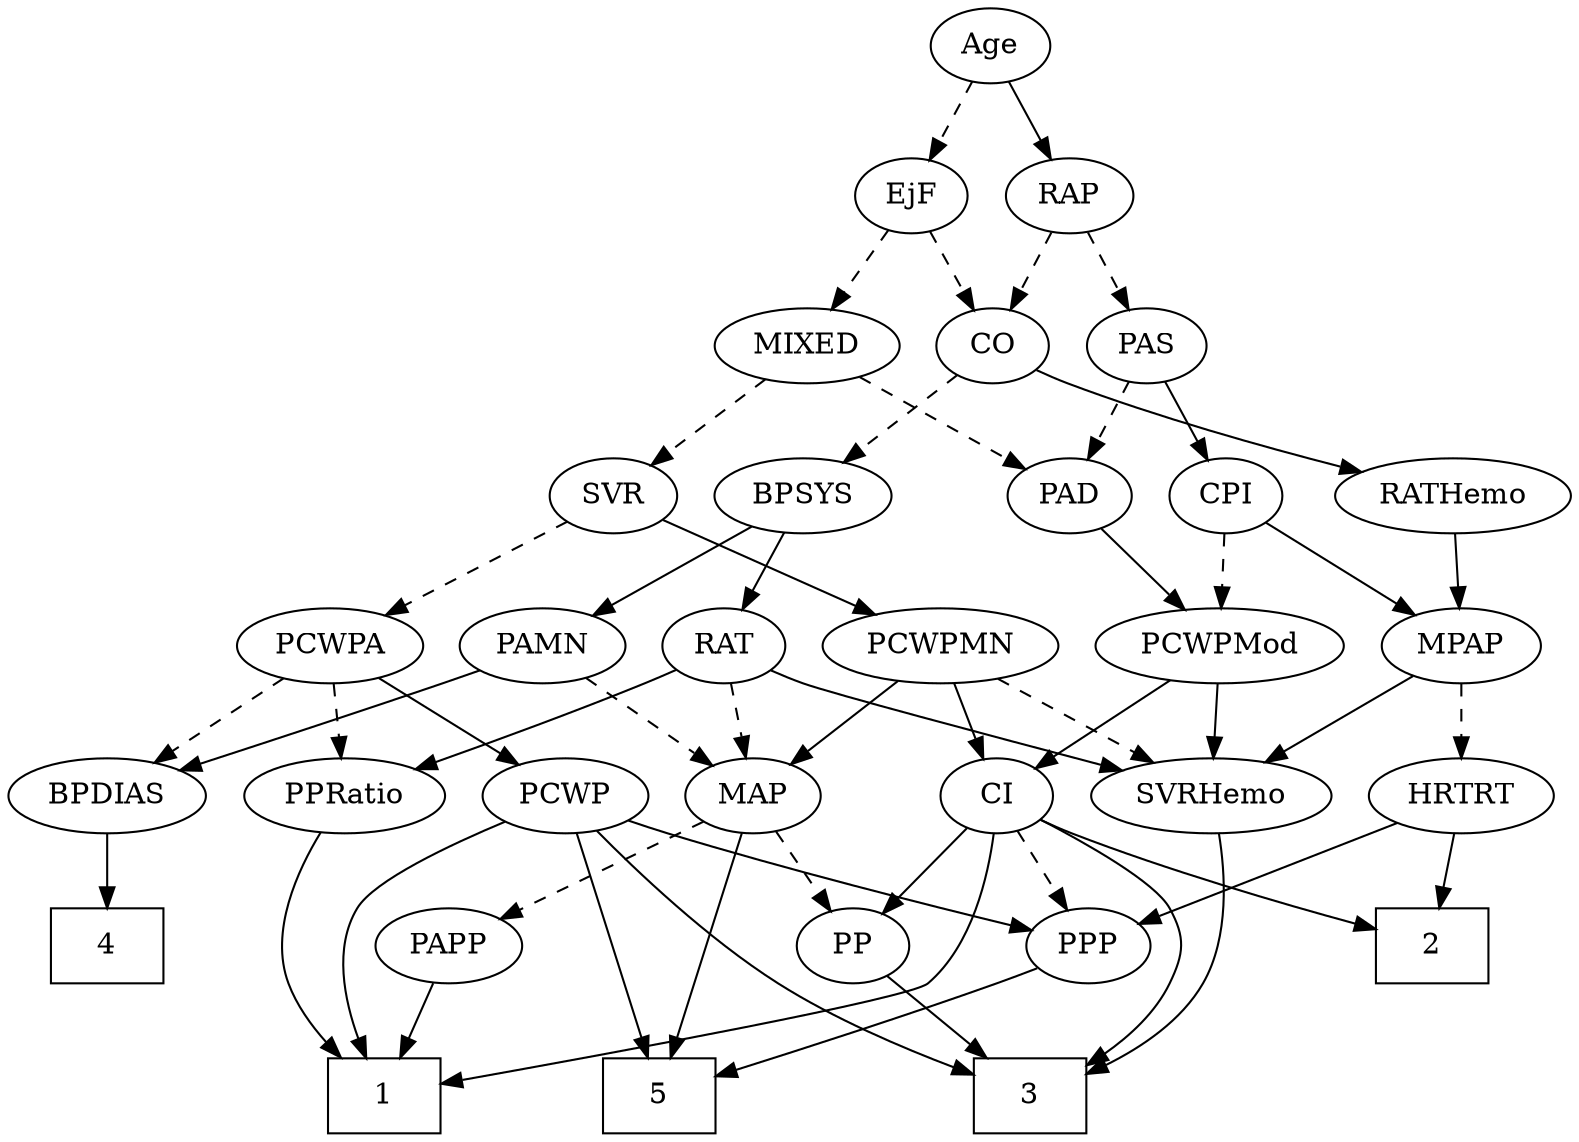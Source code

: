 strict digraph {
	graph [bb="0,0,685.64,540"];
	node [label="\N"];
	1	[height=0.5,
		pos="162.25,18",
		shape=box,
		width=0.75];
	2	[height=0.5,
		pos="641.25,90",
		shape=box,
		width=0.75];
	3	[height=0.5,
		pos="465.25,18",
		shape=box,
		width=0.75];
	4	[height=0.5,
		pos="39.246,90",
		shape=box,
		width=0.75];
	5	[height=0.5,
		pos="290.25,18",
		shape=box,
		width=0.75];
	Age	[height=0.5,
		pos="427.25,522",
		width=0.75];
	EjF	[height=0.5,
		pos="391.25,450",
		width=0.75];
	Age -> EjF	[pos="e,399.55,467.15 418.9,504.76 414.53,496.28 409.1,485.71 404.2,476.2",
		style=dashed];
	RAP	[height=0.5,
		pos="464.25,450",
		width=0.77632];
	Age -> RAP	[pos="e,455.71,467.15 435.83,504.76 440.31,496.28 445.9,485.71 450.93,476.2",
		style=solid];
	MIXED	[height=0.5,
		pos="343.25,378",
		width=1.1193];
	EjF -> MIXED	[pos="e,354.43,395.31 380.35,433.12 374.42,424.47 366.96,413.58 360.27,403.83",
		style=dashed];
	CO	[height=0.5,
		pos="428.25,378",
		width=0.75];
	EjF -> CO	[pos="e,419.71,395.15 399.83,432.76 404.31,424.28 409.9,413.71 414.93,404.2",
		style=dashed];
	RAP -> CO	[pos="e,436.55,395.15 455.9,432.76 451.53,424.28 446.1,413.71 441.2,404.2",
		style=dashed];
	PAS	[height=0.5,
		pos="500.25,378",
		width=0.75];
	RAP -> PAS	[pos="e,491.94,395.15 472.6,432.76 476.96,424.28 482.39,413.71 487.29,404.2",
		style=dashed];
	PAD	[height=0.5,
		pos="463.25,306",
		width=0.79437];
	MIXED -> PAD	[pos="e,443.07,318.77 366.67,363.34 386.04,352.04 413.63,335.94 434.37,323.85",
		style=dashed];
	SVR	[height=0.5,
		pos="263.25,306",
		width=0.77632];
	MIXED -> SVR	[pos="e,279.32,321.07 325.49,361.46 314.16,351.55 299.34,338.59 287.01,327.79",
		style=dashed];
	MPAP	[height=0.5,
		pos="639.25,234",
		width=0.97491];
	SVRHemo	[height=0.5,
		pos="533.25,162",
		width=1.3902];
	MPAP -> SVRHemo	[pos="e,556.09,178.08 618.56,219.34 603.27,209.24 582.18,195.31 564.79,183.83",
		style=solid];
	HRTRT	[height=0.5,
		pos="641.25,162",
		width=1.1013];
	MPAP -> HRTRT	[pos="e,640.76,180.1 639.74,215.7 639.96,207.98 640.23,198.71 640.47,190.11",
		style=dashed];
	BPSYS	[height=0.5,
		pos="347.25,306",
		width=1.0471];
	PAMN	[height=0.5,
		pos="237.25,234",
		width=1.011];
	BPSYS -> PAMN	[pos="e,258.93,248.8 325.51,291.17 308.94,280.62 285.91,265.97 267.53,254.27",
		style=solid];
	RAT	[height=0.5,
		pos="319.25,234",
		width=0.75827];
	BPSYS -> RAT	[pos="e,325.96,251.79 340.47,288.05 337.24,279.97 333.29,270.12 329.69,261.11",
		style=solid];
	PCWPMod	[height=0.5,
		pos="534.25,234",
		width=1.4443];
	PAD -> PCWPMod	[pos="e,517.82,251.2 477.96,290.5 487.4,281.19 499.86,268.9 510.66,258.25",
		style=solid];
	CO -> BPSYS	[pos="e,364.62,322.01 412.24,363.17 400.87,353.34 385.36,339.93 372.34,328.69",
		style=dashed];
	RATHemo	[height=0.5,
		pos="636.25,306",
		width=1.3721];
	CO -> RATHemo	[pos="e,597.46,317.25 449.35,366.42 454.19,364.17 459.35,361.9 464.25,360 505.08,344.16 552.76,329.78 587.55,320",
		style=solid];
	PAS -> PAD	[pos="e,472.04,323.63 491.66,360.76 487.25,352.4 481.75,342.02 476.78,332.61",
		style=dashed];
	CPI	[height=0.5,
		pos="537.25,306",
		width=0.75];
	PAS -> CPI	[pos="e,528.71,323.15 508.83,360.76 513.31,352.28 518.9,341.71 523.93,332.2",
		style=solid];
	BPDIAS	[height=0.5,
		pos="42.246,162",
		width=1.1735];
	PAMN -> BPDIAS	[pos="e,73.922,173.97 209.2,222.3 203.59,220.19 197.74,218.01 192.25,216 155.66,202.63 113.85,187.9 83.681,177.37",
		style=solid];
	MAP	[height=0.5,
		pos="319.25,162",
		width=0.84854];
	PAMN -> MAP	[pos="e,302.44,177.35 254.64,218.15 266.32,208.18 281.87,194.9 294.8,183.87",
		style=dashed];
	RATHemo -> MPAP	[pos="e,638.51,252.1 636.99,287.7 637.32,279.98 637.72,270.71 638.08,262.11",
		style=solid];
	CPI -> MPAP	[pos="e,619.07,248.85 555.48,292.49 570.85,281.94 593.09,266.68 610.79,254.53",
		style=solid];
	CPI -> PCWPMod	[pos="e,534.98,252.1 536.5,287.7 536.17,279.98 535.78,270.71 535.41,262.11",
		style=dashed];
	RAT -> SVRHemo	[pos="e,495.43,173.93 340.33,222.39 345.17,220.14 350.34,217.88 355.25,216 367.61,211.27 437.33,190.81 485.75,176.74",
		style=solid];
	RAT -> MAP	[pos="e,319.25,180.1 319.25,215.7 319.25,207.98 319.25,198.71 319.25,190.11",
		style=dashed];
	PPRatio	[height=0.5,
		pos="142.25,162",
		width=1.1013];
	RAT -> PPRatio	[pos="e,172.52,173.78 297.44,222.68 292.48,220.41 287.2,218.07 282.25,216 248.79,202 210.21,187.52 182.03,177.23",
		style=solid];
	PCWPA	[height=0.5,
		pos="141.25,234",
		width=1.1555];
	SVR -> PCWPA	[pos="e,165.19,248.74 243.1,293.44 224.3,282.66 195.93,266.38 173.9,253.73",
		style=dashed];
	PCWPMN	[height=0.5,
		pos="414.25,234",
		width=1.3902];
	SVR -> PCWPMN	[pos="e,384.73,248.68 285.2,294.82 308.79,283.89 346.75,266.29 375.41,253.01",
		style=solid];
	PCWPMod -> SVRHemo	[pos="e,533.49,180.1 534,215.7 533.89,207.98 533.76,198.71 533.63,190.11",
		style=solid];
	CI	[height=0.5,
		pos="438.25,162",
		width=0.75];
	PCWPMod -> CI	[pos="e,455.96,175.91 512.94,217.46 498.63,207.03 479.67,193.2 464.43,182.09",
		style=solid];
	PCWPA -> BPDIAS	[pos="e,63.211,177.82 120.25,218.15 106.08,208.13 87.169,194.76 71.519,183.7",
		style=dashed];
	PCWPA -> PPRatio	[pos="e,142,180.1 141.49,215.7 141.6,207.98 141.74,198.71 141.86,190.11",
		style=dashed];
	PCWP	[height=0.5,
		pos="235.25,162",
		width=0.97491];
	PCWPA -> PCWP	[pos="e,215.98,177.35 161.18,218.15 174.7,208.09 192.74,194.65 207.64,183.56",
		style=solid];
	PCWPMN -> SVRHemo	[pos="e,508.33,177.65 439.19,218.33 456.73,208.01 480.38,194.1 499.59,182.8",
		style=dashed];
	PCWPMN -> MAP	[pos="e,337.7,176.6 393.16,217.46 379.27,207.23 360.96,193.74 346.04,182.74",
		style=solid];
	PCWPMN -> CI	[pos="e,432.49,179.79 420.06,216.05 422.8,208.06 426.13,198.33 429.19,189.4",
		style=solid];
	SVRHemo -> 3	[pos="e,492.44,28.948 541.19,144.19 548.81,125.45 557.49,94.801 545.25,72 535.96,54.7 518.26,42.095 501.87,33.529",
		style=solid];
	BPDIAS -> 4	[pos="e,39.979,108.1 41.505,143.7 41.174,135.98 40.777,126.71 40.408,118.11",
		style=solid];
	MAP -> 5	[pos="e,293.76,36.189 315.75,143.87 310.78,119.56 301.65,74.819 295.76,46.013",
		style=solid];
	PP	[height=0.5,
		pos="383.25,90",
		width=0.75];
	MAP -> PP	[pos="e,369.82,105.68 333.13,145.81 341.8,136.33 353.12,123.95 362.81,113.35",
		style=dashed];
	PAPP	[height=0.5,
		pos="192.25,90",
		width=0.88464];
	MAP -> PAPP	[pos="e,214.32,103.17 297.7,149.13 277.3,137.88 246.44,120.87 223.37,108.15",
		style=dashed];
	PP -> 3	[pos="e,445.31,36.019 399.45,75.17 410.35,65.865 424.99,53.363 437.7,42.516",
		style=solid];
	PPP	[height=0.5,
		pos="493.25,90",
		width=0.75];
	PPP -> 5	[pos="e,317.41,27.186 471.24,79.511 465.13,76.975 458.46,74.301 452.25,72 409.74,56.263 360.11,40.386 327.1,30.169",
		style=solid];
	PPRatio -> 1	[pos="e,142.77,36.082 131.72,144.34 121.69,126.27 109.33,96.686 118.25,72 122,61.6 128.78,51.8 135.91,43.522",
		style=solid];
	PCWP -> 1	[pos="e,154.36,36.215 210.63,148.89 188.28,137.32 157.82,119.93 151.25,108 140.78,89.02 144.95,64.362 150.93,45.815",
		style=solid];
	PCWP -> 3	[pos="e,438.05,28.972 251.72,145.72 272.74,126.75 310.76,94.212 347.25,72 373.21,56.195 404.71,42.287 428.62,32.688",
		style=solid];
	PCWP -> 5	[pos="e,283.56,36.268 241.77,144.15 251.19,119.84 268.69,74.66 279.88,45.753",
		style=solid];
	PCWP -> PPP	[pos="e,467.9,96.854 262.05,150.03 267.68,147.9 273.62,145.77 279.25,144 312.44,133.52 406.48,111.18 458.16,99.122",
		style=solid];
	CI -> 1	[pos="e,189.72,24.258 439.71,144.02 440.43,123.96 438.3,90.926 419.25,72 415.34,68.116 270.41,39.806 199.95,26.227",
		style=solid];
	CI -> 2	[pos="e,613.96,98.442 459.36,150.45 464.2,148.2 469.36,145.92 474.25,144 517.99,126.82 569.77,111.07 603.95,101.28",
		style=solid];
	CI -> 3	[pos="e,492.34,33.612 459.05,150.29 484.67,136.9 525.28,114.9 529.25,108 537.22,94.128 536.06,86.479 529.25,72 523.07,58.869 511.87,47.874 \
500.54,39.364",
		style=solid];
	CI -> PP	[pos="e,395.16,106.16 426.31,145.81 419.03,136.55 409.58,124.52 401.39,114.09",
		style=solid];
	CI -> PPP	[pos="e,481.34,106.16 450.18,145.81 457.46,136.55 466.91,124.52 475.1,114.09",
		style=dashed];
	PAPP -> 1	[pos="e,169.72,36.447 185.14,72.411 181.73,64.454 177.56,54.722 173.71,45.756",
		style=solid];
	HRTRT -> 2	[pos="e,641.25,108.1 641.25,143.7 641.25,135.98 641.25,126.71 641.25,118.11",
		style=solid];
	HRTRT -> PPP	[pos="e,514.68,101.14 614.79,148.49 589.31,136.44 550.81,118.22 523.98,105.54",
		style=solid];
}
